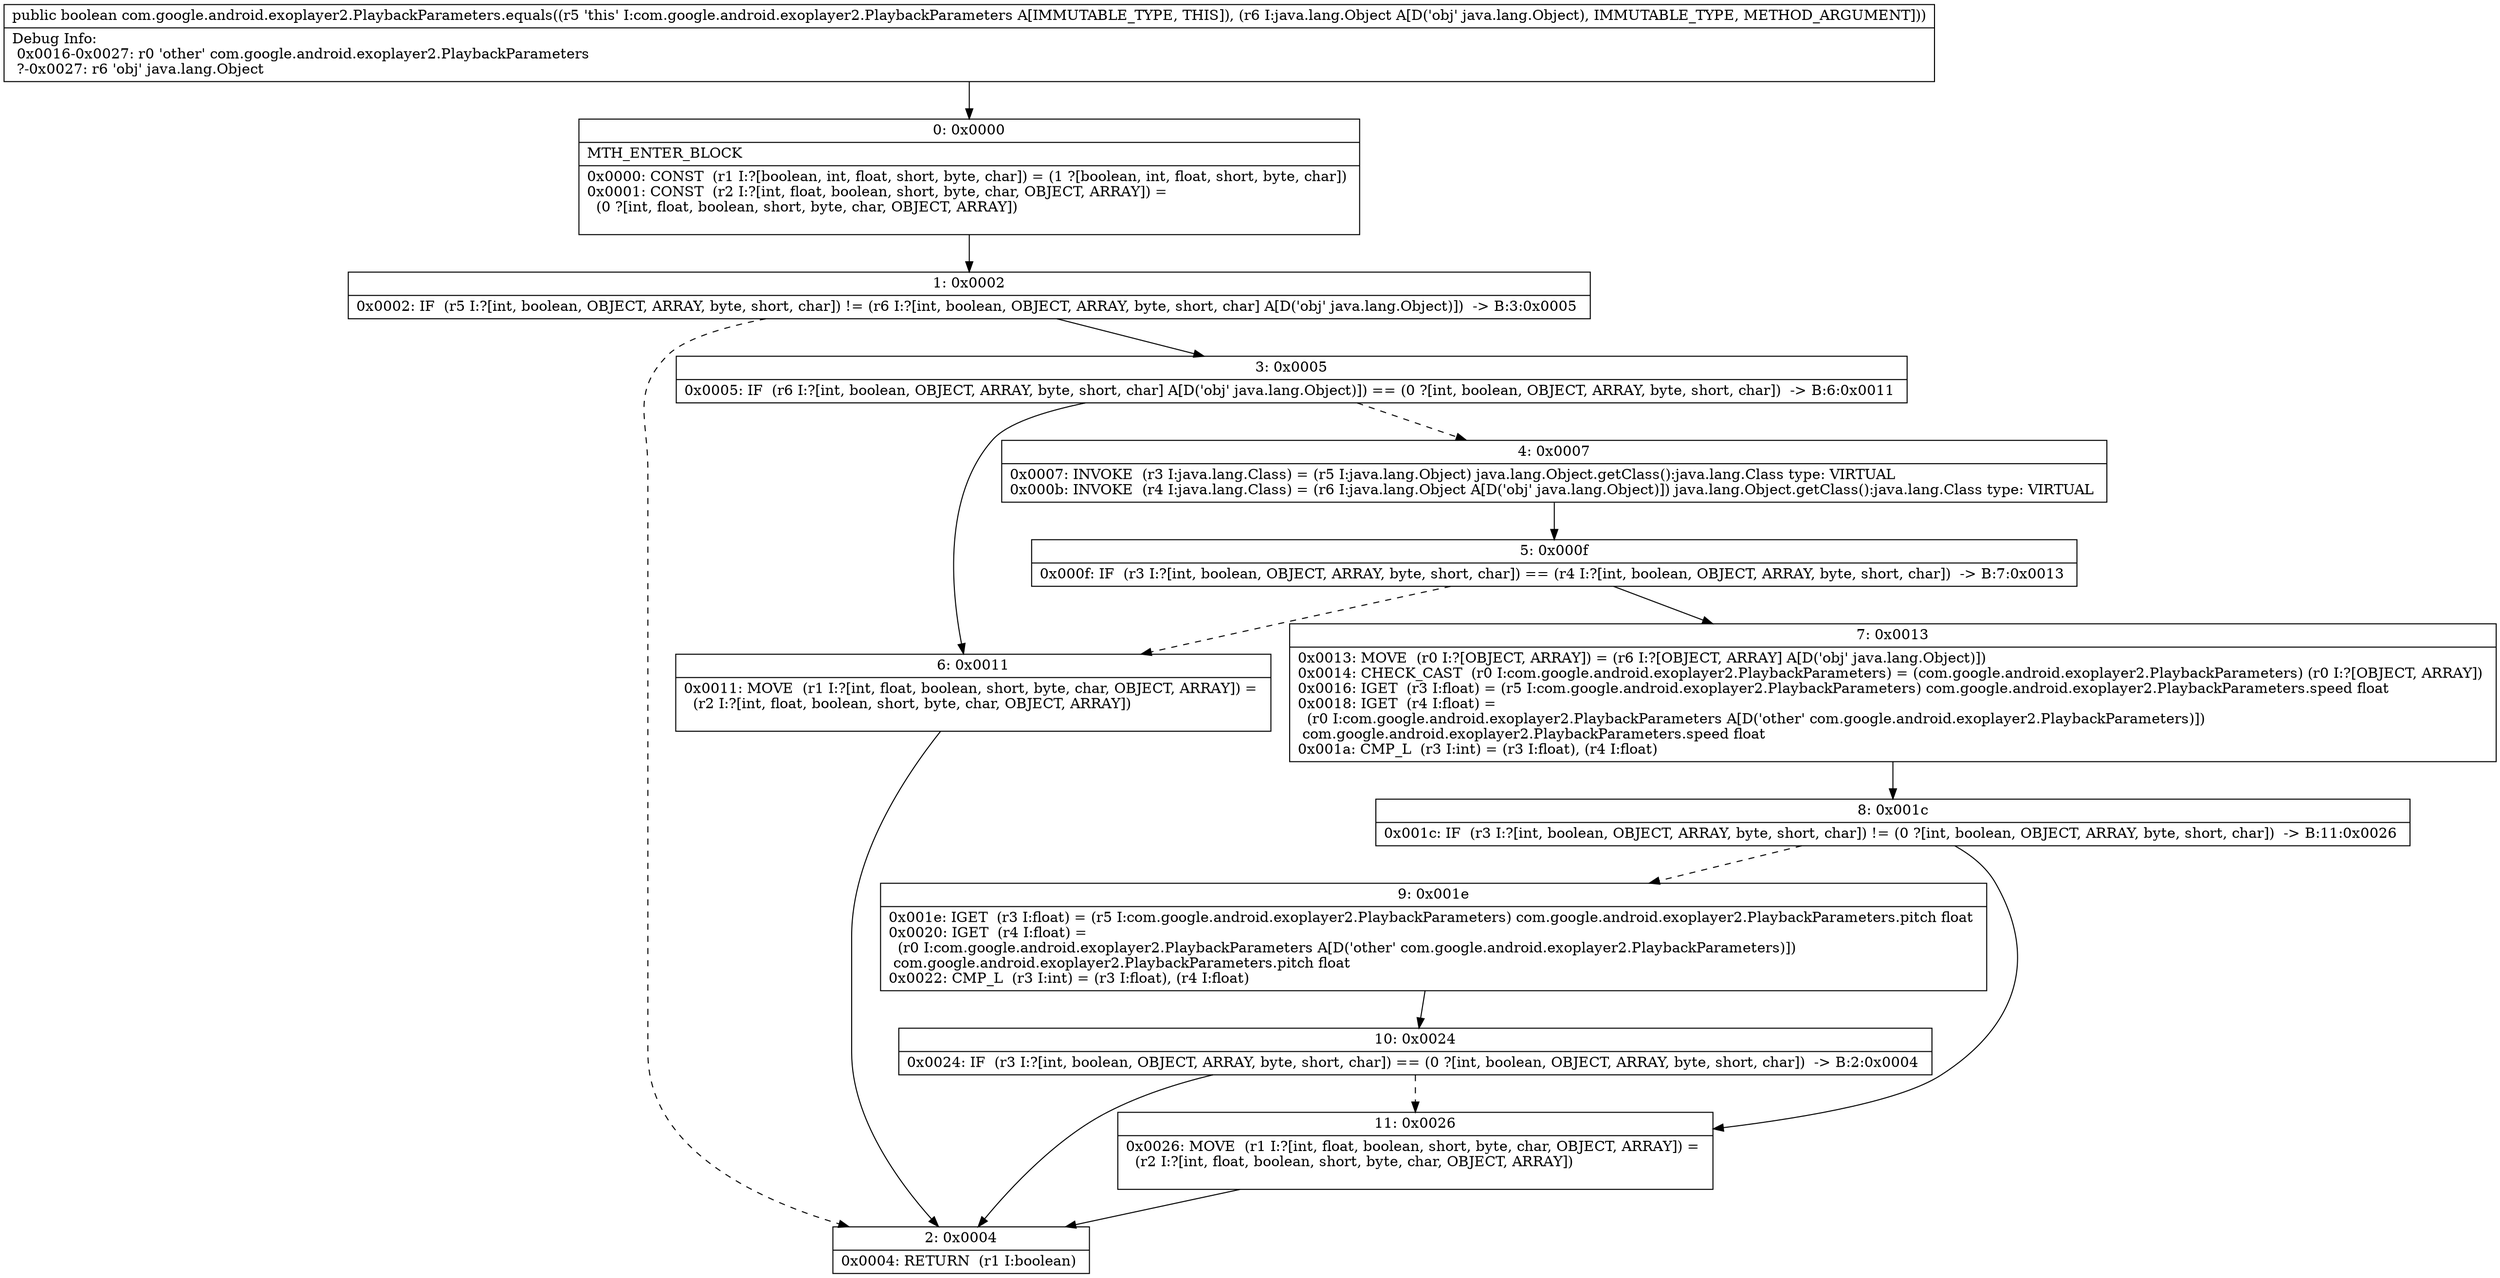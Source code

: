 digraph "CFG forcom.google.android.exoplayer2.PlaybackParameters.equals(Ljava\/lang\/Object;)Z" {
Node_0 [shape=record,label="{0\:\ 0x0000|MTH_ENTER_BLOCK\l|0x0000: CONST  (r1 I:?[boolean, int, float, short, byte, char]) = (1 ?[boolean, int, float, short, byte, char]) \l0x0001: CONST  (r2 I:?[int, float, boolean, short, byte, char, OBJECT, ARRAY]) = \l  (0 ?[int, float, boolean, short, byte, char, OBJECT, ARRAY])\l \l}"];
Node_1 [shape=record,label="{1\:\ 0x0002|0x0002: IF  (r5 I:?[int, boolean, OBJECT, ARRAY, byte, short, char]) != (r6 I:?[int, boolean, OBJECT, ARRAY, byte, short, char] A[D('obj' java.lang.Object)])  \-\> B:3:0x0005 \l}"];
Node_2 [shape=record,label="{2\:\ 0x0004|0x0004: RETURN  (r1 I:boolean) \l}"];
Node_3 [shape=record,label="{3\:\ 0x0005|0x0005: IF  (r6 I:?[int, boolean, OBJECT, ARRAY, byte, short, char] A[D('obj' java.lang.Object)]) == (0 ?[int, boolean, OBJECT, ARRAY, byte, short, char])  \-\> B:6:0x0011 \l}"];
Node_4 [shape=record,label="{4\:\ 0x0007|0x0007: INVOKE  (r3 I:java.lang.Class) = (r5 I:java.lang.Object) java.lang.Object.getClass():java.lang.Class type: VIRTUAL \l0x000b: INVOKE  (r4 I:java.lang.Class) = (r6 I:java.lang.Object A[D('obj' java.lang.Object)]) java.lang.Object.getClass():java.lang.Class type: VIRTUAL \l}"];
Node_5 [shape=record,label="{5\:\ 0x000f|0x000f: IF  (r3 I:?[int, boolean, OBJECT, ARRAY, byte, short, char]) == (r4 I:?[int, boolean, OBJECT, ARRAY, byte, short, char])  \-\> B:7:0x0013 \l}"];
Node_6 [shape=record,label="{6\:\ 0x0011|0x0011: MOVE  (r1 I:?[int, float, boolean, short, byte, char, OBJECT, ARRAY]) = \l  (r2 I:?[int, float, boolean, short, byte, char, OBJECT, ARRAY])\l \l}"];
Node_7 [shape=record,label="{7\:\ 0x0013|0x0013: MOVE  (r0 I:?[OBJECT, ARRAY]) = (r6 I:?[OBJECT, ARRAY] A[D('obj' java.lang.Object)]) \l0x0014: CHECK_CAST  (r0 I:com.google.android.exoplayer2.PlaybackParameters) = (com.google.android.exoplayer2.PlaybackParameters) (r0 I:?[OBJECT, ARRAY]) \l0x0016: IGET  (r3 I:float) = (r5 I:com.google.android.exoplayer2.PlaybackParameters) com.google.android.exoplayer2.PlaybackParameters.speed float \l0x0018: IGET  (r4 I:float) = \l  (r0 I:com.google.android.exoplayer2.PlaybackParameters A[D('other' com.google.android.exoplayer2.PlaybackParameters)])\l com.google.android.exoplayer2.PlaybackParameters.speed float \l0x001a: CMP_L  (r3 I:int) = (r3 I:float), (r4 I:float) \l}"];
Node_8 [shape=record,label="{8\:\ 0x001c|0x001c: IF  (r3 I:?[int, boolean, OBJECT, ARRAY, byte, short, char]) != (0 ?[int, boolean, OBJECT, ARRAY, byte, short, char])  \-\> B:11:0x0026 \l}"];
Node_9 [shape=record,label="{9\:\ 0x001e|0x001e: IGET  (r3 I:float) = (r5 I:com.google.android.exoplayer2.PlaybackParameters) com.google.android.exoplayer2.PlaybackParameters.pitch float \l0x0020: IGET  (r4 I:float) = \l  (r0 I:com.google.android.exoplayer2.PlaybackParameters A[D('other' com.google.android.exoplayer2.PlaybackParameters)])\l com.google.android.exoplayer2.PlaybackParameters.pitch float \l0x0022: CMP_L  (r3 I:int) = (r3 I:float), (r4 I:float) \l}"];
Node_10 [shape=record,label="{10\:\ 0x0024|0x0024: IF  (r3 I:?[int, boolean, OBJECT, ARRAY, byte, short, char]) == (0 ?[int, boolean, OBJECT, ARRAY, byte, short, char])  \-\> B:2:0x0004 \l}"];
Node_11 [shape=record,label="{11\:\ 0x0026|0x0026: MOVE  (r1 I:?[int, float, boolean, short, byte, char, OBJECT, ARRAY]) = \l  (r2 I:?[int, float, boolean, short, byte, char, OBJECT, ARRAY])\l \l}"];
MethodNode[shape=record,label="{public boolean com.google.android.exoplayer2.PlaybackParameters.equals((r5 'this' I:com.google.android.exoplayer2.PlaybackParameters A[IMMUTABLE_TYPE, THIS]), (r6 I:java.lang.Object A[D('obj' java.lang.Object), IMMUTABLE_TYPE, METHOD_ARGUMENT]))  | Debug Info:\l  0x0016\-0x0027: r0 'other' com.google.android.exoplayer2.PlaybackParameters\l  ?\-0x0027: r6 'obj' java.lang.Object\l}"];
MethodNode -> Node_0;
Node_0 -> Node_1;
Node_1 -> Node_2[style=dashed];
Node_1 -> Node_3;
Node_3 -> Node_4[style=dashed];
Node_3 -> Node_6;
Node_4 -> Node_5;
Node_5 -> Node_6[style=dashed];
Node_5 -> Node_7;
Node_6 -> Node_2;
Node_7 -> Node_8;
Node_8 -> Node_9[style=dashed];
Node_8 -> Node_11;
Node_9 -> Node_10;
Node_10 -> Node_2;
Node_10 -> Node_11[style=dashed];
Node_11 -> Node_2;
}

